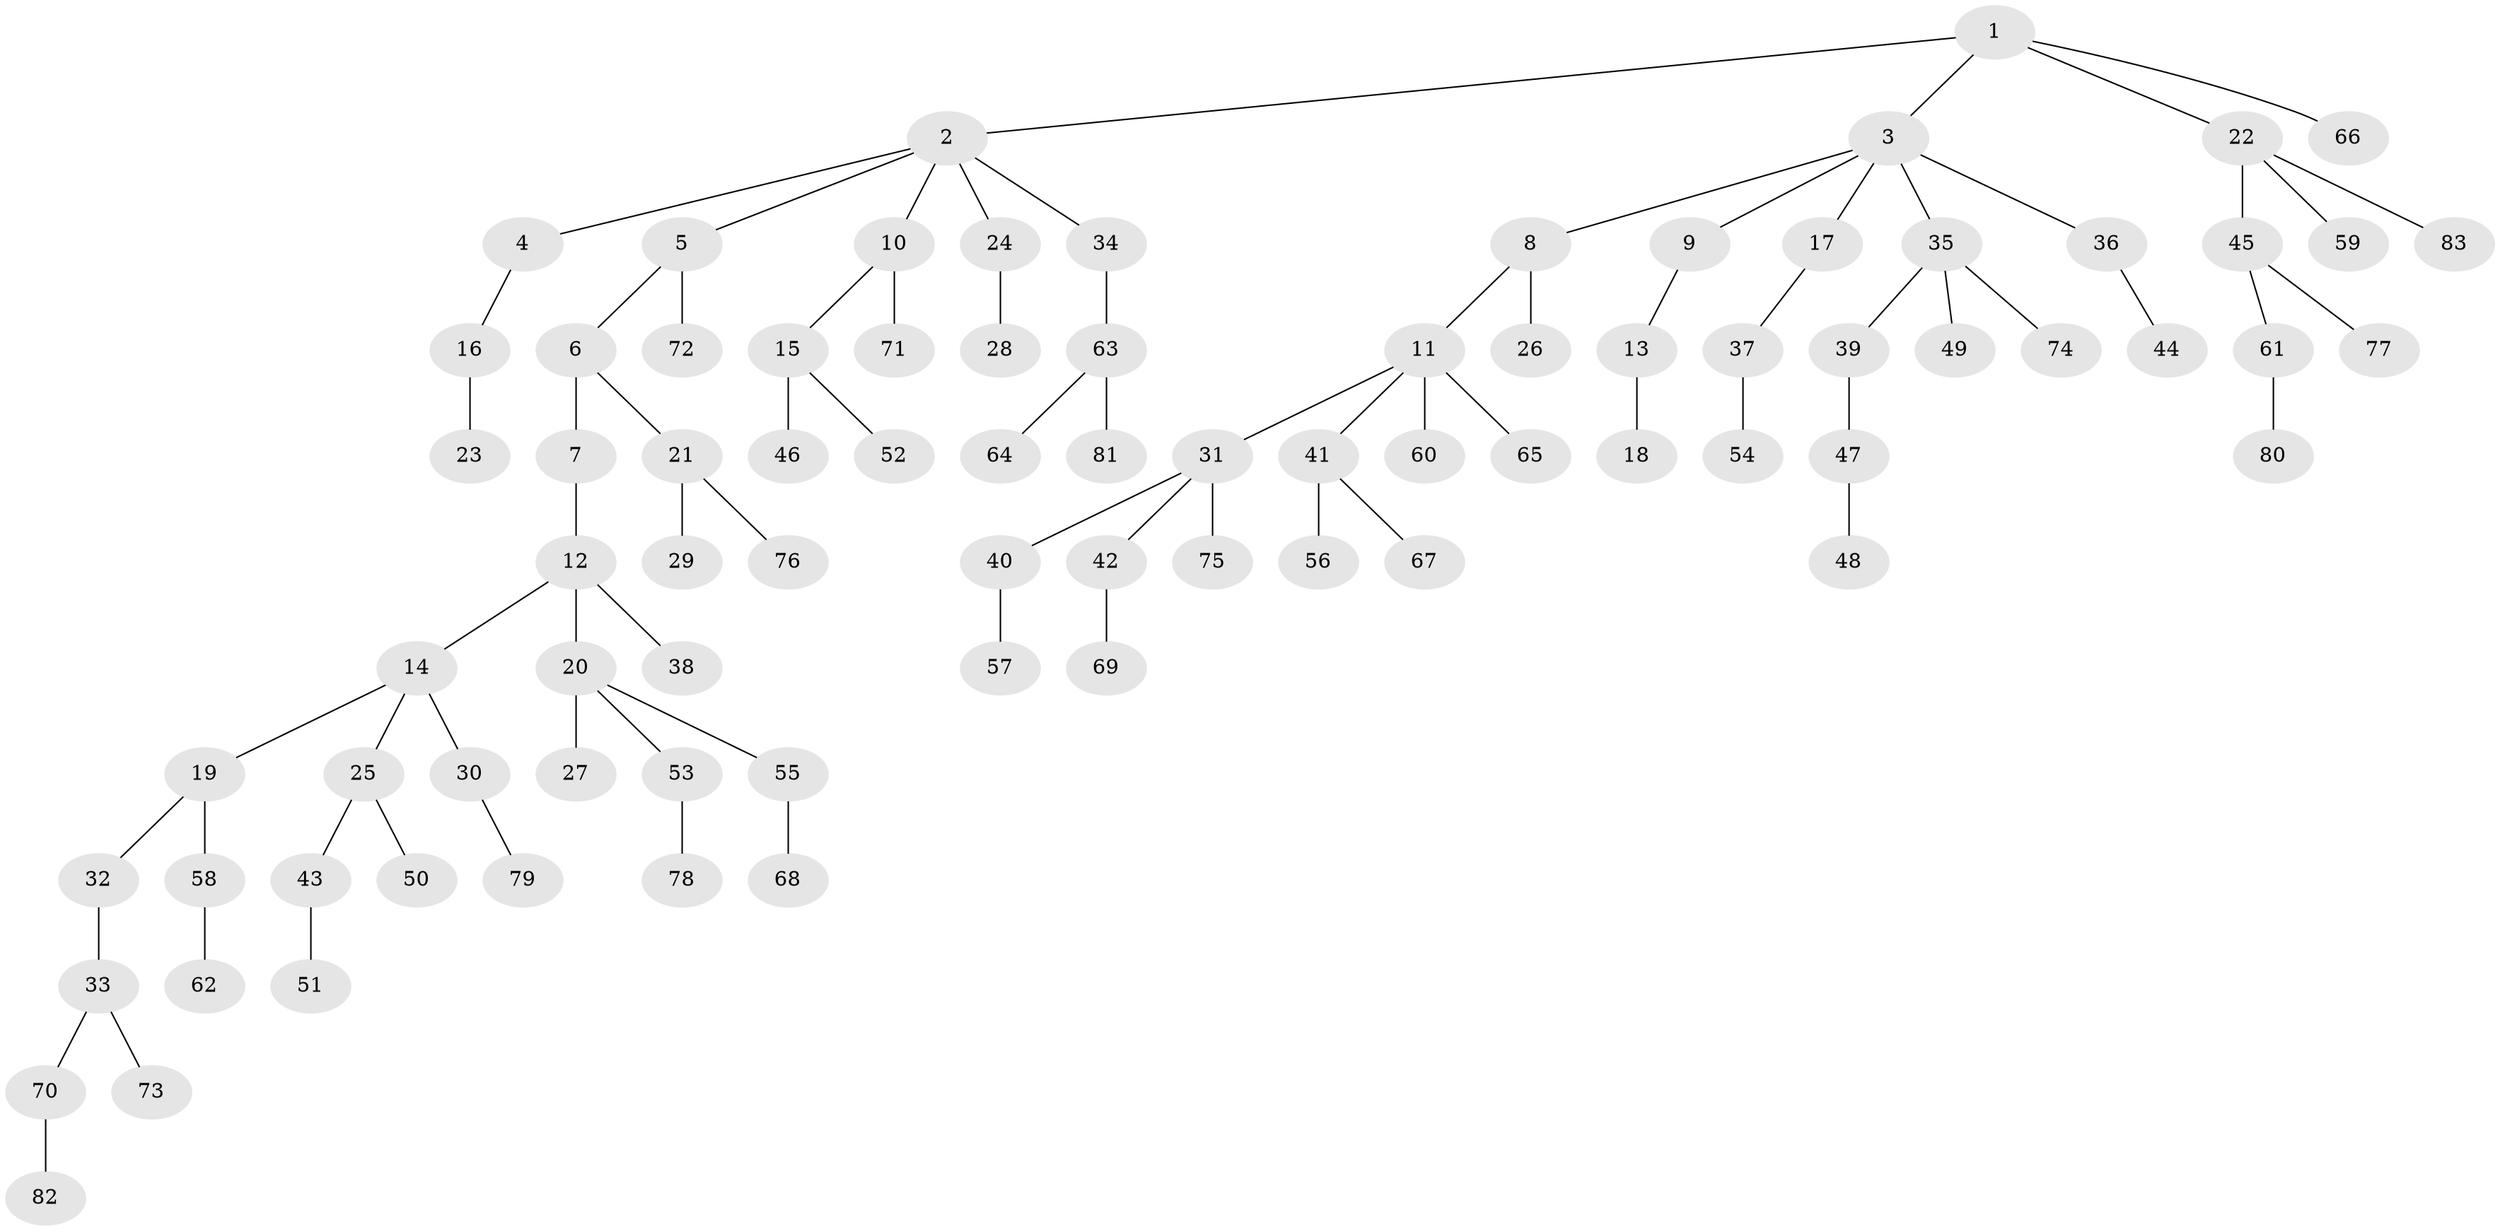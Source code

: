 // coarse degree distribution, {3: 0.15555555555555556, 6: 0.044444444444444446, 2: 0.28888888888888886, 4: 0.044444444444444446, 1: 0.4666666666666667}
// Generated by graph-tools (version 1.1) at 2025/51/03/04/25 22:51:50]
// undirected, 83 vertices, 82 edges
graph export_dot {
  node [color=gray90,style=filled];
  1;
  2;
  3;
  4;
  5;
  6;
  7;
  8;
  9;
  10;
  11;
  12;
  13;
  14;
  15;
  16;
  17;
  18;
  19;
  20;
  21;
  22;
  23;
  24;
  25;
  26;
  27;
  28;
  29;
  30;
  31;
  32;
  33;
  34;
  35;
  36;
  37;
  38;
  39;
  40;
  41;
  42;
  43;
  44;
  45;
  46;
  47;
  48;
  49;
  50;
  51;
  52;
  53;
  54;
  55;
  56;
  57;
  58;
  59;
  60;
  61;
  62;
  63;
  64;
  65;
  66;
  67;
  68;
  69;
  70;
  71;
  72;
  73;
  74;
  75;
  76;
  77;
  78;
  79;
  80;
  81;
  82;
  83;
  1 -- 2;
  1 -- 3;
  1 -- 22;
  1 -- 66;
  2 -- 4;
  2 -- 5;
  2 -- 10;
  2 -- 24;
  2 -- 34;
  3 -- 8;
  3 -- 9;
  3 -- 17;
  3 -- 35;
  3 -- 36;
  4 -- 16;
  5 -- 6;
  5 -- 72;
  6 -- 7;
  6 -- 21;
  7 -- 12;
  8 -- 11;
  8 -- 26;
  9 -- 13;
  10 -- 15;
  10 -- 71;
  11 -- 31;
  11 -- 41;
  11 -- 60;
  11 -- 65;
  12 -- 14;
  12 -- 20;
  12 -- 38;
  13 -- 18;
  14 -- 19;
  14 -- 25;
  14 -- 30;
  15 -- 46;
  15 -- 52;
  16 -- 23;
  17 -- 37;
  19 -- 32;
  19 -- 58;
  20 -- 27;
  20 -- 53;
  20 -- 55;
  21 -- 29;
  21 -- 76;
  22 -- 45;
  22 -- 59;
  22 -- 83;
  24 -- 28;
  25 -- 43;
  25 -- 50;
  30 -- 79;
  31 -- 40;
  31 -- 42;
  31 -- 75;
  32 -- 33;
  33 -- 70;
  33 -- 73;
  34 -- 63;
  35 -- 39;
  35 -- 49;
  35 -- 74;
  36 -- 44;
  37 -- 54;
  39 -- 47;
  40 -- 57;
  41 -- 56;
  41 -- 67;
  42 -- 69;
  43 -- 51;
  45 -- 61;
  45 -- 77;
  47 -- 48;
  53 -- 78;
  55 -- 68;
  58 -- 62;
  61 -- 80;
  63 -- 64;
  63 -- 81;
  70 -- 82;
}
